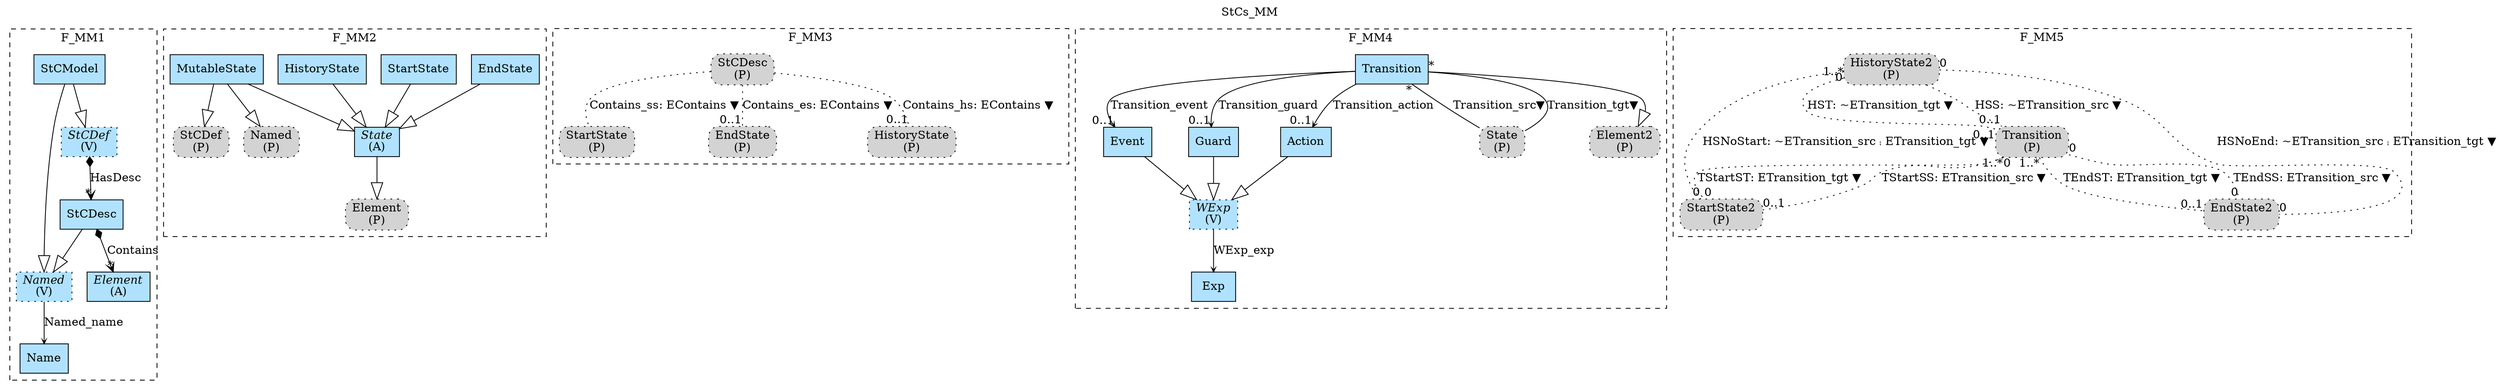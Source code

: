 digraph {graph[label=StCs_MM,labelloc=tl,labelfontsize=12];
subgraph cluster_F_MM1{style=dashed;label=F_MM1;
"StCModel"[shape=record,fillcolor=lightskyblue1,style = filled,label="StCModel"];
"StCDef"[shape=record,fillcolor=lightskyblue1,style ="filled,dotted",label=<{<I>StCDef</I><br/>(V)}>];
"StCDesc"[shape=record,fillcolor=lightskyblue1,style = filled,label="StCDesc"];
"Element"[shape=record,fillcolor=lightskyblue1,style = filled,label=<{<I>Element</I><br/>(A)}>];
"Name"[shape=record,fillcolor=lightskyblue1,style = filled,label="Name"];
"Named"[shape=record,fillcolor=lightskyblue1,style ="filled,dotted",label=<{<I>Named</I><br/>(V)}>];

"StCDef"->"StCDesc"[label="HasDesc",arrowhead=vee,arrowtail=diamond,dir=both,headlabel="*"];
"StCDesc"->"Element"[label="Contains",arrowhead=vee,arrowtail=diamond,dir=both,headlabel="*"];
"Named"->"Name"[label="Named_name",arrowhead=vee,headlabel="",arrowsize=.5];
"StCDesc"->"Named"[arrowhead=onormal,arrowsize=2.0];
"StCModel"->"Named"[arrowhead=onormal,arrowsize=2.0];
"StCModel"->"StCDef"[arrowhead=onormal,arrowsize=2.0];

}
subgraph cluster_F_MM2{style=dashed;label=F_MM2;
"PStCDef"[shape=box,fillcolor=lightgray,style ="rounded,filled,dotted",label=<StCDef<br/>(P)>];
"PNamed"[shape=box,fillcolor=lightgray,style ="rounded,filled,dotted",label=<Named<br/>(P)>];
"PElement"[shape=box,fillcolor=lightgray,style ="rounded,filled,dotted",label=<Element<br/>(P)>];
"State"[shape=record,fillcolor=lightskyblue1,style = filled,label=<{<I>State</I><br/>(A)}>];
"EndState"[shape=record,fillcolor=lightskyblue1,style = filled,label="EndState"];
"StartState"[shape=record,fillcolor=lightskyblue1,style = filled,label="StartState"];
"HistoryState"[shape=record,fillcolor=lightskyblue1,style = filled,label="HistoryState"];
"MutableState"[shape=record,fillcolor=lightskyblue1,style = filled,label="MutableState"];

"State"->"PElement"[arrowhead=onormal,arrowsize=2.0];
"EndState"->"State"[arrowhead=onormal,arrowsize=2.0];
"StartState"->"State"[arrowhead=onormal,arrowsize=2.0];
"HistoryState"->"State"[arrowhead=onormal,arrowsize=2.0];
"MutableState"->"State"[arrowhead=onormal,arrowsize=2.0];
"MutableState"->"PNamed"[arrowhead=onormal,arrowsize=2.0];
"MutableState"->"PStCDef"[arrowhead=onormal,arrowsize=2.0];

}



subgraph cluster_F_MM3{style=dashed;label=F_MM3;
"PStCDesc"[shape=box,fillcolor=lightgray,style ="rounded,filled,dotted",label=<StCDesc<br/>(P)>];
"PStartState"[shape=box,fillcolor=lightgray,style ="rounded,filled,dotted",label=<StartState<br/>(P)>];
"PEndState"[shape=box,fillcolor=lightgray,style ="rounded,filled,dotted",label=<EndState<br/>(P)>];
"PHistoryState"[shape=box,fillcolor=lightgray,style ="rounded,filled,dotted",label=<HistoryState<br/>(P)>];

"PStCDesc"->"PEndState"[label="Contains_es: EContains ▼",dir=none,taillabel="",headlabel="0..1",style=dotted];
"PStCDesc"->"PStartState"[label="Contains_ss: EContains ▼",dir=none,taillabel="",headlabel="",style=dotted];
"PStCDesc"->"PHistoryState"[label="Contains_hs: EContains ▼",dir=none,taillabel="",headlabel="0..1",style=dotted];

}




subgraph cluster_F_MM4{style=dashed;label=F_MM4;
"PState"[shape=box,fillcolor=lightgray,style ="rounded,filled,dotted",label=<State<br/>(P)>];
"PElement2"[shape=box,fillcolor=lightgray,style ="rounded,filled,dotted",label=<Element2<br/>(P)>];
"Transition"[shape=record,fillcolor=lightskyblue1,style = filled,label="Transition"];
"Event"[shape=record,fillcolor=lightskyblue1,style = filled,label="Event"];
"Guard"[shape=record,fillcolor=lightskyblue1,style = filled,label="Guard"];
"Action"[shape=record,fillcolor=lightskyblue1,style = filled,label="Action"];
"Exp"[shape=record,fillcolor=lightskyblue1,style = filled,label="Exp"];
"WExp"[shape=record,fillcolor=lightskyblue1,style ="filled,dotted",label=<{<I>WExp</I><br/>(V)}>];

"Transition"->"PState"[label="Transition_src▼",dir=none,taillabel="*",headlabel=""];
"Transition"->"PState"[label="Transition_tgt▼",dir=none,taillabel="*",headlabel=""];
"Transition"->"Event"[label="Transition_event",arrowhead=vee,headlabel="0..1",arrowsize=.5];
"Transition"->"Guard"[label="Transition_guard",arrowhead=vee,headlabel="0..1",arrowsize=.5];
"Transition"->"Action"[label="Transition_action",arrowhead=vee,headlabel="0..1",arrowsize=.5];
"Transition"->"PElement2"[arrowhead=onormal,arrowsize=2.0];
"WExp"->"Exp"[label="WExp_exp",arrowhead=vee,headlabel="",arrowsize=.5];
"Event"->"WExp"[arrowhead=onormal,arrowsize=2.0];
"Guard"->"WExp"[arrowhead=onormal,arrowsize=2.0];
"Action"->"WExp"[arrowhead=onormal,arrowsize=2.0];

}


subgraph cluster_F_MM5{style=dashed;label=F_MM5;
"PTransition"[shape=box,fillcolor=lightgray,style ="rounded,filled,dotted",label=<Transition<br/>(P)>];
"PStartState2"[shape=box,fillcolor=lightgray,style ="rounded,filled,dotted",label=<StartState2<br/>(P)>];
"PEndState2"[shape=box,fillcolor=lightgray,style ="rounded,filled,dotted",label=<EndState2<br/>(P)>];
"PHistoryState2"[shape=box,fillcolor=lightgray,style ="rounded,filled,dotted",label=<HistoryState2<br/>(P)>];

"PTransition"->"PEndState2"[label="TEndSS: ETransition_src ▼",dir=none,taillabel="0",headlabel="0",style=dotted];
"PTransition"->"PEndState2"[label="TEndST: ETransition_tgt ▼",dir=none,taillabel="1..*",headlabel="0..1",style=dotted];
"PTransition"->"PStartState2"[label="TStartSS: ETransition_src ▼",dir=none,taillabel="1..*",headlabel="0..1",style=dotted];
"PTransition"->"PStartState2"[label="TStartST: ETransition_tgt ▼",dir=none,taillabel="0",headlabel="0",style=dotted];
"PHistoryState2"->"PTransition"[label="HSS: ~ETransition_src ▼",dir=none,taillabel="",headlabel="0..1",style=dotted];
"PHistoryState2"->"PTransition"[label="HST: ~ETransition_tgt ▼",dir=none,taillabel="1..*",headlabel="0..1",style=dotted];
"PHistoryState2"->"PStartState2"[label="HSNoStart: ~ETransition_src ⨾ ETransition_tgt ▼",dir=none,taillabel="0",headlabel="0",style=dotted];
"PHistoryState2"->"PEndState2"[label="HSNoEnd: ~ETransition_src ⨾ ETransition_tgt ▼",dir=none,taillabel="0",headlabel="0",style=dotted];

}




}